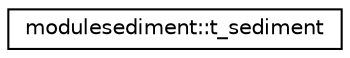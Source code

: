 digraph "Graphical Class Hierarchy"
{
 // LATEX_PDF_SIZE
  edge [fontname="Helvetica",fontsize="10",labelfontname="Helvetica",labelfontsize="10"];
  node [fontname="Helvetica",fontsize="10",shape=record];
  rankdir="LR";
  Node0 [label="modulesediment::t_sediment",height=0.2,width=0.4,color="black", fillcolor="white", style="filled",URL="$structmodulesediment_1_1t__sediment.html",tooltip=" "];
}
